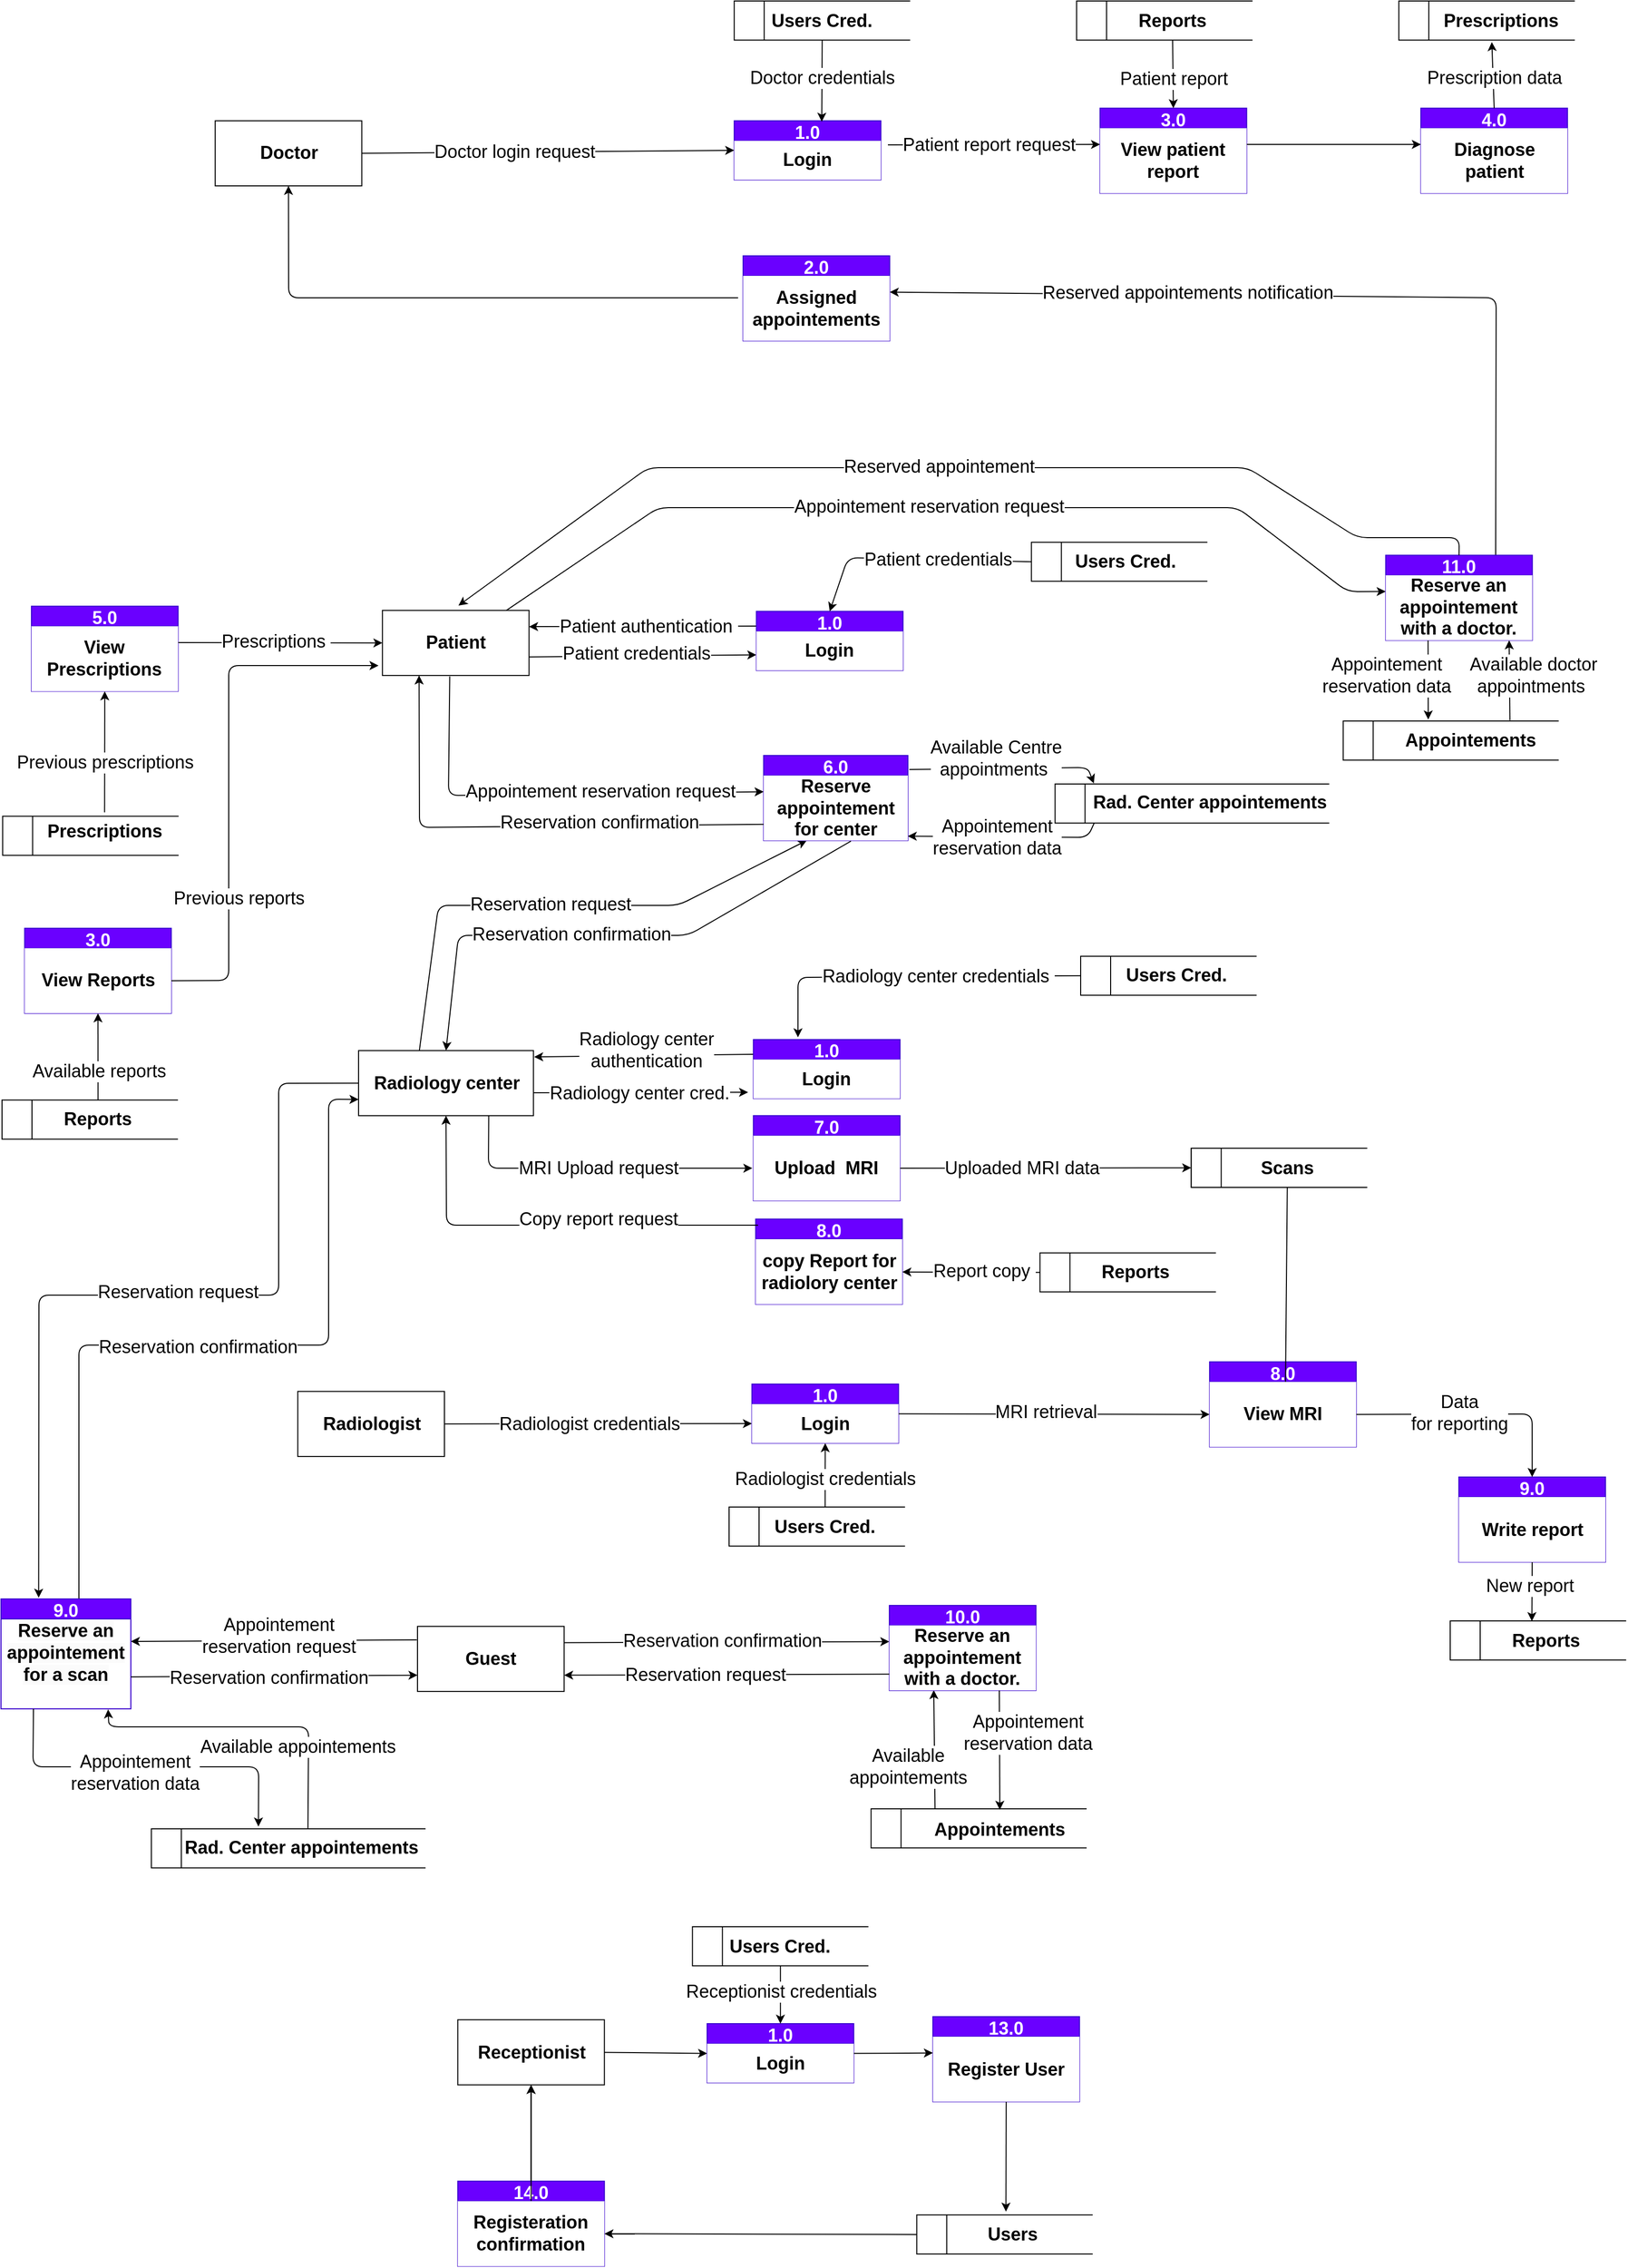 <mxfile>
    <diagram id="TBs4O0myX5VosL0XVAqx" name="Page-1">
        <mxGraphModel dx="3867" dy="1041" grid="1" gridSize="10" guides="1" tooltips="1" connect="1" arrows="1" fold="1" page="1" pageScale="1" pageWidth="827" pageHeight="1169" math="0" shadow="0">
            <root>
                <mxCell id="0"/>
                <mxCell id="1" parent="0"/>
                <mxCell id="202" style="edgeStyle=none;html=1;exitX=0.25;exitY=0;exitDx=0;exitDy=0;entryX=0.303;entryY=0.994;entryDx=0;entryDy=0;entryPerimeter=0;fontSize=18;" edge="1" parent="1" source="98" target="90">
                    <mxGeometry relative="1" as="geometry"/>
                </mxCell>
                <mxCell id="286" value="Available&lt;br&gt;appointements" style="edgeLabel;html=1;align=center;verticalAlign=middle;resizable=0;points=[];fontSize=18;" vertex="1" connectable="0" parent="1">
                    <mxGeometry x="-719.997" y="1790" as="geometry"/>
                </mxCell>
                <mxCell id="172" style="edgeStyle=none;html=1;exitX=1.01;exitY=0.165;exitDx=0;exitDy=0;fontSize=18;entryX=0.029;entryY=0.011;entryDx=0;entryDy=0;entryPerimeter=0;exitPerimeter=0;" edge="1" parent="1" source="43" target="47">
                    <mxGeometry relative="1" as="geometry">
                        <mxPoint x="-640" y="814" as="targetPoint"/>
                        <Array as="points">
                            <mxPoint x="-540" y="790"/>
                        </Array>
                    </mxGeometry>
                </mxCell>
                <mxCell id="173" style="edgeStyle=none;html=1;fontSize=18;exitX=0.031;exitY=1.017;exitDx=0;exitDy=0;exitPerimeter=0;entryX=0.999;entryY=0.932;entryDx=0;entryDy=0;entryPerimeter=0;" edge="1" parent="1" source="47" target="44">
                    <mxGeometry relative="1" as="geometry">
                        <mxPoint x="-720" y="835.429" as="targetPoint"/>
                        <mxPoint x="-592.647" y="836.071" as="sourcePoint"/>
                        <Array as="points">
                            <mxPoint x="-540" y="860"/>
                        </Array>
                    </mxGeometry>
                </mxCell>
                <mxCell id="242" value="Available Centre&lt;br&gt;appointments&amp;nbsp;" style="edgeLabel;html=1;align=center;verticalAlign=middle;resizable=0;points=[];fontSize=18;" vertex="1" connectable="0" parent="1">
                    <mxGeometry x="-650.0" y="763.071" as="geometry">
                        <mxPoint x="18" y="18" as="offset"/>
                    </mxGeometry>
                </mxCell>
                <mxCell id="244" value="Appointement&lt;br&gt;reservation data" style="edgeLabel;html=1;align=center;verticalAlign=middle;resizable=0;points=[];fontSize=18;" vertex="1" connectable="0" parent="1">
                    <mxGeometry x="-440.201" y="763.069" as="geometry">
                        <mxPoint x="-191" y="97" as="offset"/>
                    </mxGeometry>
                </mxCell>
                <mxCell id="5" value="Doctor" style="html=1;dashed=0;whitespace=wrap;container=0;fontSize=18;fontStyle=1" vertex="1" parent="1">
                    <mxGeometry x="-1413.571" y="142.863" width="146.806" height="65.131" as="geometry"/>
                </mxCell>
                <mxCell id="167" style="edgeStyle=none;html=1;exitX=0.459;exitY=1.014;exitDx=0;exitDy=0;entryX=0;entryY=0.25;entryDx=0;entryDy=0;fontSize=18;exitPerimeter=0;" edge="1" parent="1" source="7" target="44">
                    <mxGeometry relative="1" as="geometry">
                        <Array as="points">
                            <mxPoint x="-1180" y="818"/>
                        </Array>
                    </mxGeometry>
                </mxCell>
                <mxCell id="237" value="Appointement reservation request" style="edgeLabel;html=1;align=center;verticalAlign=middle;resizable=0;points=[];fontSize=18;" vertex="1" connectable="0" parent="167">
                    <mxGeometry x="0.057" y="3" relative="1" as="geometry">
                        <mxPoint x="41" as="offset"/>
                    </mxGeometry>
                </mxCell>
                <mxCell id="263" style="edgeStyle=none;html=1;exitX=0.824;exitY=0.033;exitDx=0;exitDy=0;fontSize=18;entryX=0;entryY=0.25;entryDx=0;entryDy=0;exitPerimeter=0;" edge="1" parent="1" source="7" target="101">
                    <mxGeometry relative="1" as="geometry">
                        <mxPoint x="-280" y="620" as="targetPoint"/>
                        <Array as="points">
                            <mxPoint x="-970" y="530"/>
                            <mxPoint x="-390" y="530"/>
                            <mxPoint x="-280" y="614"/>
                        </Array>
                    </mxGeometry>
                </mxCell>
                <mxCell id="264" value="Appointement reservation request" style="edgeLabel;html=1;align=center;verticalAlign=middle;resizable=0;points=[];fontSize=18;" vertex="1" connectable="0" parent="263">
                    <mxGeometry x="-0.029" y="-1" relative="1" as="geometry">
                        <mxPoint y="-2" as="offset"/>
                    </mxGeometry>
                </mxCell>
                <mxCell id="7" value="Patient" style="html=1;dashed=0;whitespace=wrap;container=0;fontSize=18;fontStyle=1" vertex="1" parent="1">
                    <mxGeometry x="-1246.103" y="632.783" width="146.806" height="65.131" as="geometry"/>
                </mxCell>
                <mxCell id="187" style="edgeStyle=none;html=1;entryX=0;entryY=0.5;entryDx=0;entryDy=0;fontSize=18;" edge="1" parent="1" source="10" target="73">
                    <mxGeometry relative="1" as="geometry"/>
                </mxCell>
                <mxCell id="188" value="Radiologist credentials" style="edgeLabel;html=1;align=center;verticalAlign=middle;resizable=0;points=[];fontSize=18;" vertex="1" connectable="0" parent="187">
                    <mxGeometry x="-0.177" y="-1" relative="1" as="geometry">
                        <mxPoint x="18" y="-1" as="offset"/>
                    </mxGeometry>
                </mxCell>
                <mxCell id="10" value="Radiologist" style="html=1;dashed=0;whitespace=wrap;container=0;fontSize=18;fontStyle=1" vertex="1" parent="1">
                    <mxGeometry x="-1330.827" y="1414.313" width="146.806" height="65.131" as="geometry"/>
                </mxCell>
                <mxCell id="170" style="edgeStyle=none;html=1;entryX=0.299;entryY=0.998;entryDx=0;entryDy=0;entryPerimeter=0;fontSize=18;" edge="1" parent="1" target="44">
                    <mxGeometry relative="1" as="geometry">
                        <mxPoint x="-1210" y="1080" as="sourcePoint"/>
                        <Array as="points">
                            <mxPoint x="-1190" y="928"/>
                            <mxPoint x="-950" y="928"/>
                        </Array>
                    </mxGeometry>
                </mxCell>
                <mxCell id="252" value="Reservation request" style="edgeLabel;html=1;align=center;verticalAlign=middle;resizable=0;points=[];fontSize=18;" vertex="1" connectable="0" parent="170">
                    <mxGeometry x="-0.078" y="-2" relative="1" as="geometry">
                        <mxPoint x="17" y="-3" as="offset"/>
                    </mxGeometry>
                </mxCell>
                <mxCell id="184" style="edgeStyle=none;html=1;exitX=0.75;exitY=1;exitDx=0;exitDy=0;entryX=0;entryY=0.5;entryDx=0;entryDy=0;fontSize=18;" edge="1" parent="1">
                    <mxGeometry relative="1" as="geometry">
                        <mxPoint x="-1139.668" y="1138.41" as="sourcePoint"/>
                        <mxPoint x="-875.689" y="1190.98" as="targetPoint"/>
                        <Array as="points">
                            <mxPoint x="-1140" y="1191"/>
                        </Array>
                    </mxGeometry>
                </mxCell>
                <mxCell id="249" value="MRI Upload request" style="edgeLabel;html=1;align=center;verticalAlign=middle;resizable=0;points=[];fontSize=18;" vertex="1" connectable="0" parent="184">
                    <mxGeometry x="-0.148" relative="1" as="geometry">
                        <mxPoint x="27" as="offset"/>
                    </mxGeometry>
                </mxCell>
                <mxCell id="16" value="Radiology center" style="html=1;dashed=0;whitespace=wrap;container=0;fontSize=18;fontStyle=1" vertex="1" parent="1">
                    <mxGeometry x="-1270" y="1073.28" width="175.11" height="65.13" as="geometry"/>
                </mxCell>
                <mxCell id="272" style="edgeStyle=none;html=1;exitX=1;exitY=0.25;exitDx=0;exitDy=0;entryX=0;entryY=0.25;entryDx=0;entryDy=0;fontSize=18;" edge="1" parent="1" source="18" target="90">
                    <mxGeometry relative="1" as="geometry"/>
                </mxCell>
                <mxCell id="277" value="Reservation confirmation" style="edgeLabel;html=1;align=center;verticalAlign=middle;resizable=0;points=[];fontSize=18;" vertex="1" connectable="0" parent="272">
                    <mxGeometry x="-0.247" y="4" relative="1" as="geometry">
                        <mxPoint x="35" y="2" as="offset"/>
                    </mxGeometry>
                </mxCell>
                <mxCell id="274" style="edgeStyle=none;html=1;exitX=-0.005;exitY=0.208;exitDx=0;exitDy=0;entryX=1;entryY=0.25;entryDx=0;entryDy=0;fontSize=18;exitPerimeter=0;" edge="1" parent="1" source="18" target="192">
                    <mxGeometry relative="1" as="geometry"/>
                </mxCell>
                <mxCell id="278" value="Appointement&lt;br&gt;reservation request" style="edgeLabel;html=1;align=center;verticalAlign=middle;resizable=0;points=[];fontSize=18;" vertex="1" connectable="0" parent="274">
                    <mxGeometry x="0.232" y="-3" relative="1" as="geometry">
                        <mxPoint x="38" y="-2" as="offset"/>
                    </mxGeometry>
                </mxCell>
                <mxCell id="18" value="Guest" style="html=1;dashed=0;whitespace=wrap;container=0;fontSize=18;fontStyle=1" vertex="1" parent="1">
                    <mxGeometry x="-1210.997" y="1649.442" width="146.806" height="65.131" as="geometry"/>
                </mxCell>
                <mxCell id="19" value="1.0" style="swimlane;fontStyle=1;childLayout=stackLayout;horizontal=1;startSize=20;fillColor=#6a00ff;horizontalStack=0;resizeParent=1;resizeParentMax=0;resizeLast=0;collapsible=0;marginBottom=0;swimlaneFillColor=#ffffff;fontColor=#ffffff;strokeColor=#3700CC;container=0;fontSize=18;" vertex="1" parent="1">
                    <mxGeometry x="-893.876" y="142.863" width="146.806" height="59.078" as="geometry"/>
                </mxCell>
                <mxCell id="20" value="Login" style="text;html=1;strokeColor=none;fillColor=default;align=center;verticalAlign=middle;whiteSpace=wrap;rounded=0;container=0;fontSize=18;fontStyle=1" vertex="1" parent="19">
                    <mxGeometry y="20" width="146.806" height="39.078" as="geometry"/>
                </mxCell>
                <mxCell id="3" style="edgeStyle=none;html=1;exitX=1;exitY=0.5;exitDx=0;exitDy=0;entryX=0;entryY=0.5;entryDx=0;entryDy=0;fontSize=18;fontStyle=1" edge="1" parent="1" source="5" target="19">
                    <mxGeometry relative="1" as="geometry"/>
                </mxCell>
                <mxCell id="212" value="Doctor login request" style="edgeLabel;html=1;align=center;verticalAlign=middle;resizable=0;points=[];fontSize=18;" vertex="1" connectable="0" parent="3">
                    <mxGeometry x="-0.182" relative="1" as="geometry">
                        <mxPoint as="offset"/>
                    </mxGeometry>
                </mxCell>
                <mxCell id="21" value="2.0" style="swimlane;fontStyle=1;childLayout=stackLayout;horizontal=1;startSize=20;fillColor=#6a00ff;horizontalStack=0;resizeParent=1;resizeParentMax=0;resizeLast=0;collapsible=0;marginBottom=0;swimlaneFillColor=#ffffff;fontColor=#ffffff;strokeColor=#3700CC;container=0;fontSize=18;" vertex="1" parent="1">
                    <mxGeometry x="-885.006" y="277.997" width="146.806" height="85.131" as="geometry"/>
                </mxCell>
                <mxCell id="22" value="Assigned appointements" style="text;html=1;strokeColor=none;fillColor=default;align=center;verticalAlign=middle;whiteSpace=wrap;rounded=0;container=0;fontSize=18;fontStyle=1" vertex="1" parent="21">
                    <mxGeometry y="20" width="146.806" height="65.131" as="geometry"/>
                </mxCell>
                <mxCell id="24" value="3.0" style="swimlane;fontStyle=1;childLayout=stackLayout;horizontal=1;startSize=20;fillColor=#6a00ff;horizontalStack=0;resizeParent=1;resizeParentMax=0;resizeLast=0;collapsible=0;marginBottom=0;swimlaneFillColor=#ffffff;fontColor=#ffffff;strokeColor=#3700CC;container=0;fontSize=18;" vertex="1" parent="1">
                    <mxGeometry x="-527.606" y="130.262" width="146.806" height="85.131" as="geometry"/>
                </mxCell>
                <mxCell id="30" style="edgeStyle=none;html=1;entryX=0;entryY=0.25;entryDx=0;entryDy=0;fontSize=18;fontStyle=1" edge="1" parent="1" target="25">
                    <mxGeometry relative="1" as="geometry">
                        <mxPoint x="-740" y="167" as="sourcePoint"/>
                    </mxGeometry>
                </mxCell>
                <mxCell id="215" value="Patient report request" style="edgeLabel;html=1;align=center;verticalAlign=middle;resizable=0;points=[];fontSize=18;" vertex="1" connectable="0" parent="30">
                    <mxGeometry x="-0.289" y="-1" relative="1" as="geometry">
                        <mxPoint x="25" y="-1" as="offset"/>
                    </mxGeometry>
                </mxCell>
                <mxCell id="31" value="" style="html=1;dashed=0;whitespace=wrap;shape=mxgraph.dfd.dataStoreID;align=left;spacingLeft=3;points=[[0,0],[0.5,0],[1,0],[0,0.5],[1,0.5],[0,1],[0.5,1],[1,1]];container=0;fontSize=18;fontStyle=1" vertex="1" parent="1">
                    <mxGeometry x="-551.095" y="23" width="176.167" height="39.078" as="geometry"/>
                </mxCell>
                <mxCell id="32" style="edgeStyle=none;html=1;exitX=0.5;exitY=1;exitDx=0;exitDy=0;entryX=0.5;entryY=0;entryDx=0;entryDy=0;fontSize=18;fontStyle=1" edge="1" parent="1" source="33" target="24">
                    <mxGeometry relative="1" as="geometry"/>
                </mxCell>
                <mxCell id="222" value="Patient report" style="edgeLabel;html=1;align=center;verticalAlign=middle;resizable=0;points=[];fontSize=18;" vertex="1" connectable="0" parent="32">
                    <mxGeometry x="0.336" y="1" relative="1" as="geometry">
                        <mxPoint x="-1" y="-7" as="offset"/>
                    </mxGeometry>
                </mxCell>
                <mxCell id="33" value="Reports" style="text;html=1;strokeColor=none;fillColor=none;align=center;verticalAlign=middle;whiteSpace=wrap;rounded=0;container=0;fontSize=18;fontStyle=1" vertex="1" parent="1">
                    <mxGeometry x="-534.946" y="23" width="160.018" height="39.078" as="geometry"/>
                </mxCell>
                <mxCell id="35" value="4.0" style="swimlane;fontStyle=1;childLayout=stackLayout;horizontal=1;startSize=20;fillColor=#6a00ff;horizontalStack=0;resizeParent=1;resizeParentMax=0;resizeLast=0;collapsible=0;marginBottom=0;swimlaneFillColor=#ffffff;fontColor=#ffffff;strokeColor=#3700CC;container=0;fontSize=18;" vertex="1" parent="1">
                    <mxGeometry x="-206.397" y="130.262" width="146.806" height="85.131" as="geometry"/>
                </mxCell>
                <mxCell id="36" value="Diagnose patient" style="text;html=1;strokeColor=none;fillColor=default;align=center;verticalAlign=middle;whiteSpace=wrap;rounded=0;container=0;fontSize=18;fontStyle=1" vertex="1" parent="35">
                    <mxGeometry y="20" width="146.806" height="65.131" as="geometry"/>
                </mxCell>
                <mxCell id="37" style="edgeStyle=none;html=1;exitX=1;exitY=0.25;exitDx=0;exitDy=0;entryX=0;entryY=0.25;entryDx=0;entryDy=0;fontSize=18;fontStyle=1" edge="1" parent="1" source="25" target="36">
                    <mxGeometry relative="1" as="geometry"/>
                </mxCell>
                <mxCell id="38" value="" style="html=1;dashed=0;whitespace=wrap;shape=mxgraph.dfd.dataStoreID;align=left;spacingLeft=3;points=[[0,0],[0.5,0],[1,0],[0,0.5],[1,0.5],[0,1],[0.5,1],[1,1]];container=0;fontSize=18;fontStyle=1" vertex="1" parent="1">
                    <mxGeometry x="-228.418" y="23" width="176.167" height="39.078" as="geometry"/>
                </mxCell>
                <mxCell id="39" value="Prescriptions" style="text;html=1;strokeColor=none;fillColor=none;align=center;verticalAlign=middle;whiteSpace=wrap;rounded=0;container=0;fontSize=18;fontStyle=1" vertex="1" parent="1">
                    <mxGeometry x="-206.397" y="23" width="160.018" height="39.078" as="geometry"/>
                </mxCell>
                <mxCell id="34" style="edgeStyle=none;html=1;exitX=0.5;exitY=0;exitDx=0;exitDy=0;entryX=0.444;entryY=1.052;entryDx=0;entryDy=0;entryPerimeter=0;fontSize=18;fontStyle=1" edge="1" parent="1" source="35" target="39">
                    <mxGeometry relative="1" as="geometry"/>
                </mxCell>
                <mxCell id="221" value="Prescription data" style="edgeLabel;html=1;align=center;verticalAlign=middle;resizable=0;points=[];fontSize=18;" vertex="1" connectable="0" parent="34">
                    <mxGeometry x="-0.356" relative="1" as="geometry">
                        <mxPoint x="1" y="-9" as="offset"/>
                    </mxGeometry>
                </mxCell>
                <mxCell id="43" value="6.0" style="swimlane;fontStyle=1;childLayout=stackLayout;horizontal=1;startSize=20;fillColor=#6a00ff;horizontalStack=0;resizeParent=1;resizeParentMax=0;resizeLast=0;collapsible=0;marginBottom=0;swimlaneFillColor=#ffffff;fontColor=#ffffff;strokeColor=#3700CC;container=0;fontSize=18;" vertex="1" parent="1">
                    <mxGeometry x="-864.41" y="778" width="144.41" height="85.131" as="geometry"/>
                </mxCell>
                <mxCell id="44" value="Reserve appointement for center" style="text;html=1;align=center;verticalAlign=middle;whiteSpace=wrap;rounded=0;fillColor=default;container=0;fontSize=18;fontStyle=1" vertex="1" parent="43">
                    <mxGeometry y="20" width="144.41" height="65.131" as="geometry"/>
                </mxCell>
                <mxCell id="45" value="" style="html=1;dashed=0;whitespace=wrap;shape=mxgraph.dfd.dataStoreID;align=left;spacingLeft=3;points=[[0,0],[0.5,0],[1,0],[0,0.5],[1,0.5],[0,1],[0.5,1],[1,1]];container=0;fontSize=18;fontStyle=1" vertex="1" parent="1">
                    <mxGeometry x="-572.647" y="806.531" width="274.527" height="39.078" as="geometry"/>
                </mxCell>
                <mxCell id="47" value="Rad. Center appointements" style="text;html=1;strokeColor=none;fillColor=none;align=center;verticalAlign=middle;whiteSpace=wrap;rounded=0;container=0;fontSize=18;fontStyle=1" vertex="1" parent="1">
                    <mxGeometry x="-541" y="805.53" width="247.28" height="39.08" as="geometry"/>
                </mxCell>
                <mxCell id="48" style="edgeStyle=none;html=1;exitX=1;exitY=0.5;exitDx=0;exitDy=0;entryX=0;entryY=0.5;entryDx=0;entryDy=0;fontSize=18;fontStyle=1" edge="1" parent="1">
                    <mxGeometry relative="1" as="geometry">
                        <mxPoint x="-1099.298" y="679.348" as="sourcePoint"/>
                        <mxPoint x="-871.685" y="677.322" as="targetPoint"/>
                    </mxGeometry>
                </mxCell>
                <mxCell id="49" value="&lt;span style=&quot;font-weight: normal;&quot;&gt;Patient credentials&lt;/span&gt;" style="edgeLabel;html=1;align=center;verticalAlign=middle;resizable=0;points=[];container=0;fontSize=18;fontStyle=1" vertex="1" connectable="0" parent="48">
                    <mxGeometry x="0.085" y="-3" relative="1" as="geometry">
                        <mxPoint x="-16" y="-5" as="offset"/>
                    </mxGeometry>
                </mxCell>
                <mxCell id="50" style="edgeStyle=none;html=1;exitX=0;exitY=0.25;exitDx=0;exitDy=0;entryX=1;entryY=0.25;entryDx=0;entryDy=0;fontSize=18;fontStyle=1" edge="1" parent="1" source="51" target="7">
                    <mxGeometry relative="1" as="geometry"/>
                </mxCell>
                <mxCell id="232" value="Patient authentication&amp;nbsp;" style="edgeLabel;html=1;align=center;verticalAlign=middle;resizable=0;points=[];fontSize=18;" vertex="1" connectable="0" parent="50">
                    <mxGeometry x="0.629" y="1" relative="1" as="geometry">
                        <mxPoint x="77" y="-1" as="offset"/>
                    </mxGeometry>
                </mxCell>
                <mxCell id="51" value="1.0" style="swimlane;fontStyle=1;childLayout=stackLayout;horizontal=1;startSize=20;fillColor=#6a00ff;horizontalStack=0;resizeParent=1;resizeParentMax=0;resizeLast=0;collapsible=0;marginBottom=0;swimlaneFillColor=#ffffff;fontColor=#ffffff;strokeColor=#3700CC;container=0;fontSize=18;" vertex="1" parent="1">
                    <mxGeometry x="-871.685" y="633.783" width="146.806" height="59.078" as="geometry"/>
                </mxCell>
                <mxCell id="53" value="" style="html=1;dashed=0;whitespace=wrap;shape=mxgraph.dfd.dataStoreID;align=left;spacingLeft=3;points=[[0,0],[0.5,0],[1,0],[0,0.5],[1,0.5],[0,1],[0.5,1],[1,1]];container=0;fontSize=18;fontStyle=1" vertex="1" parent="1">
                    <mxGeometry x="-893.877" y="23" width="176.167" height="39.078" as="geometry"/>
                </mxCell>
                <mxCell id="230" style="edgeStyle=none;html=1;exitX=0.5;exitY=1;exitDx=0;exitDy=0;entryX=0.597;entryY=0.016;entryDx=0;entryDy=0;entryPerimeter=0;fontSize=18;" edge="1" parent="1" source="55" target="19">
                    <mxGeometry relative="1" as="geometry"/>
                </mxCell>
                <mxCell id="231" value="Doctor credentials" style="edgeLabel;html=1;align=center;verticalAlign=middle;resizable=0;points=[];fontSize=18;" vertex="1" connectable="0" parent="230">
                    <mxGeometry x="-0.438" y="1" relative="1" as="geometry">
                        <mxPoint x="-1" y="15" as="offset"/>
                    </mxGeometry>
                </mxCell>
                <mxCell id="55" value="Users Cred." style="text;html=1;strokeColor=none;fillColor=none;align=center;verticalAlign=middle;whiteSpace=wrap;rounded=0;container=0;fontSize=18;fontStyle=1" vertex="1" parent="1">
                    <mxGeometry x="-885.798" y="23" width="160.018" height="39.078" as="geometry"/>
                </mxCell>
                <mxCell id="56" value="" style="html=1;dashed=0;whitespace=wrap;shape=mxgraph.dfd.dataStoreID;align=left;spacingLeft=3;points=[[0,0],[0.5,0],[1,0],[0,0.5],[1,0.5],[0,1],[0.5,1],[1,1]];container=0;fontSize=18;fontStyle=1" vertex="1" parent="1">
                    <mxGeometry x="-596.3" y="564.564" width="176.167" height="39.078" as="geometry"/>
                </mxCell>
                <mxCell id="174" style="edgeStyle=none;html=1;exitX=0;exitY=0.5;exitDx=0;exitDy=0;entryX=0.5;entryY=0;entryDx=0;entryDy=0;fontSize=18;" edge="1" parent="1" source="56" target="51">
                    <mxGeometry relative="1" as="geometry">
                        <Array as="points">
                            <mxPoint x="-780" y="580"/>
                        </Array>
                    </mxGeometry>
                </mxCell>
                <mxCell id="228" value="Patient credentials" style="edgeLabel;html=1;align=center;verticalAlign=middle;resizable=0;points=[];fontSize=18;" vertex="1" connectable="0" parent="174">
                    <mxGeometry x="0.192" relative="1" as="geometry">
                        <mxPoint x="50" y="1" as="offset"/>
                    </mxGeometry>
                </mxCell>
                <mxCell id="58" value="Users Cred." style="text;html=1;strokeColor=none;fillColor=none;align=center;verticalAlign=middle;whiteSpace=wrap;rounded=0;container=0;fontSize=18;fontStyle=1" vertex="1" parent="1">
                    <mxGeometry x="-581.621" y="564.564" width="160.018" height="39.078" as="geometry"/>
                </mxCell>
                <mxCell id="60" value="7.0" style="swimlane;fontStyle=1;childLayout=stackLayout;horizontal=1;startSize=20;fillColor=#6a00ff;horizontalStack=0;resizeParent=1;resizeParentMax=0;resizeLast=0;collapsible=0;marginBottom=0;swimlaneFillColor=#ffffff;fontColor=#ffffff;strokeColor=#3700CC;container=0;fontSize=18;" vertex="1" parent="1">
                    <mxGeometry x="-874.689" y="1138.415" width="146.806" height="85.131" as="geometry"/>
                </mxCell>
                <mxCell id="62" style="edgeStyle=none;html=1;exitX=0;exitY=0.25;exitDx=0;exitDy=0;entryX=1.004;entryY=0.097;entryDx=0;entryDy=0;entryPerimeter=0;fontSize=18;fontStyle=1" edge="1" parent="1" source="63" target="16">
                    <mxGeometry relative="1" as="geometry"/>
                </mxCell>
                <mxCell id="250" value="Radiology center&lt;br&gt;authentication" style="edgeLabel;html=1;align=center;verticalAlign=middle;resizable=0;points=[];fontSize=18;" vertex="1" connectable="0" parent="62">
                    <mxGeometry x="0.407" y="2" relative="1" as="geometry">
                        <mxPoint x="47" y="-8" as="offset"/>
                    </mxGeometry>
                </mxCell>
                <mxCell id="63" value="1.0" style="swimlane;fontStyle=1;childLayout=stackLayout;horizontal=1;startSize=20;fillColor=#6a00ff;horizontalStack=0;resizeParent=1;resizeParentMax=0;resizeLast=0;collapsible=0;marginBottom=0;swimlaneFillColor=#ffffff;fontColor=#ffffff;strokeColor=#3700CC;container=0;fontSize=18;" vertex="1" parent="1">
                    <mxGeometry x="-874.685" y="1062.205" width="146.806" height="59.078" as="geometry"/>
                </mxCell>
                <mxCell id="65" value="" style="html=1;dashed=0;whitespace=wrap;shape=mxgraph.dfd.dataStoreID;align=left;spacingLeft=3;points=[[0,0],[0.5,0],[1,0],[0,0.5],[1,0.5],[0,1],[0.5,1],[1,1]];container=0;fontSize=18;fontStyle=1" vertex="1" parent="1">
                    <mxGeometry x="-547.0" y="978.856" width="176.167" height="39.078" as="geometry"/>
                </mxCell>
                <mxCell id="66" style="edgeStyle=none;html=1;entryX=0.304;entryY=-0.037;entryDx=0;entryDy=0;fontSize=18;fontStyle=1;entryPerimeter=0;exitX=0;exitY=0.5;exitDx=0;exitDy=0;" edge="1" parent="1" source="65" target="63">
                    <mxGeometry relative="1" as="geometry">
                        <mxPoint x="-620" y="1000" as="sourcePoint"/>
                        <Array as="points">
                            <mxPoint x="-830" y="1000"/>
                        </Array>
                    </mxGeometry>
                </mxCell>
                <mxCell id="251" value="Radiology center credentials&amp;nbsp;" style="edgeLabel;html=1;align=center;verticalAlign=middle;resizable=0;points=[];fontSize=18;" vertex="1" connectable="0" parent="66">
                    <mxGeometry x="0.324" y="-2" relative="1" as="geometry">
                        <mxPoint x="84" y="1" as="offset"/>
                    </mxGeometry>
                </mxCell>
                <mxCell id="67" value="Users Cred." style="text;html=1;strokeColor=none;fillColor=none;align=center;verticalAlign=middle;whiteSpace=wrap;rounded=0;container=0;fontSize=18;fontStyle=1" vertex="1" parent="1">
                    <mxGeometry x="-530.851" y="978.856" width="160.018" height="39.078" as="geometry"/>
                </mxCell>
                <mxCell id="68" value="" style="html=1;dashed=0;whitespace=wrap;shape=mxgraph.dfd.dataStoreID;align=left;spacingLeft=3;points=[[0,0],[0.5,0],[1,0],[0,0.5],[1,0.5],[0,1],[0.5,1],[1,1]];container=0;fontSize=18;fontStyle=1" vertex="1" parent="1">
                    <mxGeometry x="-436.286" y="1171.05" width="176.167" height="39.078" as="geometry"/>
                </mxCell>
                <mxCell id="70" value="Patients" style="text;html=1;strokeColor=none;fillColor=none;align=center;verticalAlign=middle;whiteSpace=wrap;rounded=0;container=0;fontSize=18;fontStyle=1" vertex="1" parent="1">
                    <mxGeometry x="-420.137" y="1171.05" width="160.018" height="39.078" as="geometry"/>
                </mxCell>
                <mxCell id="72" value="1.0" style="swimlane;fontStyle=1;childLayout=stackLayout;horizontal=1;startSize=20;fillColor=#6a00ff;horizontalStack=0;resizeParent=1;resizeParentMax=0;resizeLast=0;collapsible=0;marginBottom=0;swimlaneFillColor=#ffffff;fontColor=#ffffff;strokeColor=#3700CC;container=0;fontSize=18;" vertex="1" parent="1">
                    <mxGeometry x="-876.153" y="1407.01" width="146.806" height="59.078" as="geometry"/>
                </mxCell>
                <mxCell id="74" value="" style="html=1;dashed=0;whitespace=wrap;shape=mxgraph.dfd.dataStoreID;align=left;spacingLeft=3;points=[[0,0],[0.5,0],[1,0],[0,0.5],[1,0.5],[0,1],[0.5,1],[1,1]];container=0;fontSize=18;fontStyle=1" vertex="1" parent="1">
                    <mxGeometry x="-899.008" y="1530.001" width="176.167" height="39.078" as="geometry"/>
                </mxCell>
                <mxCell id="186" style="edgeStyle=none;html=1;exitX=0.5;exitY=0;exitDx=0;exitDy=0;fontSize=18;" edge="1" parent="1" source="76" target="73">
                    <mxGeometry relative="1" as="geometry"/>
                </mxCell>
                <mxCell id="260" value="Radiologist credentials" style="edgeLabel;html=1;align=center;verticalAlign=middle;resizable=0;points=[];fontSize=18;" vertex="1" connectable="0" parent="186">
                    <mxGeometry x="-0.301" y="1" relative="1" as="geometry">
                        <mxPoint x="1" y="-6" as="offset"/>
                    </mxGeometry>
                </mxCell>
                <mxCell id="76" value="Users Cred." style="text;html=1;strokeColor=none;fillColor=none;align=center;verticalAlign=middle;whiteSpace=wrap;rounded=0;container=0;fontSize=18;fontStyle=1" vertex="1" parent="1">
                    <mxGeometry x="-882.859" y="1530.001" width="160.018" height="39.078" as="geometry"/>
                </mxCell>
                <mxCell id="77" value="8.0" style="swimlane;fontStyle=1;childLayout=stackLayout;horizontal=1;startSize=20;fillColor=#6a00ff;horizontalStack=0;resizeParent=1;resizeParentMax=0;resizeLast=0;collapsible=0;marginBottom=0;swimlaneFillColor=#ffffff;fontColor=#ffffff;strokeColor=#3700CC;container=0;fontSize=18;" vertex="1" parent="1">
                    <mxGeometry x="-417.915" y="1384.774" width="146.806" height="85.131" as="geometry"/>
                </mxCell>
                <mxCell id="81" value="9.0" style="swimlane;fontStyle=1;childLayout=stackLayout;horizontal=1;startSize=20;fillColor=#6a00ff;horizontalStack=0;resizeParent=1;resizeParentMax=0;resizeLast=0;collapsible=0;marginBottom=0;swimlaneFillColor=#ffffff;fontColor=#ffffff;strokeColor=#3700CC;container=0;fontSize=18;" vertex="1" parent="1">
                    <mxGeometry x="-168.35" y="1500.004" width="146.806" height="85.131" as="geometry"/>
                </mxCell>
                <mxCell id="83" style="edgeStyle=none;html=1;exitX=1;exitY=0.5;exitDx=0;exitDy=0;entryX=0.5;entryY=0;entryDx=0;entryDy=0;fontSize=18;fontStyle=1" edge="1" parent="1" source="78" target="81">
                    <mxGeometry relative="1" as="geometry">
                        <mxPoint x="-271.109" y="1452.056" as="sourcePoint"/>
                        <mxPoint x="-176.42" y="1452.056" as="targetPoint"/>
                        <Array as="points">
                            <mxPoint x="-95" y="1437"/>
                        </Array>
                    </mxGeometry>
                </mxCell>
                <mxCell id="257" value="Data&lt;br style=&quot;border-color: var(--border-color);&quot;&gt;for reporting" style="edgeLabel;html=1;align=center;verticalAlign=middle;resizable=0;points=[];fontSize=18;" vertex="1" connectable="0" parent="83">
                    <mxGeometry x="-0.099" y="5" relative="1" as="geometry">
                        <mxPoint x="-5" y="4" as="offset"/>
                    </mxGeometry>
                </mxCell>
                <mxCell id="84" value="" style="html=1;dashed=0;whitespace=wrap;shape=mxgraph.dfd.dataStoreID;align=left;spacingLeft=3;points=[[0,0],[0.5,0],[1,0],[0,0.5],[1,0.5],[0,1],[0.5,1],[1,1]];container=0;fontSize=18;fontStyle=1" vertex="1" parent="1">
                    <mxGeometry x="-177.003" y="1644.0" width="176.167" height="39.078" as="geometry"/>
                </mxCell>
                <mxCell id="85" value="Reports" style="text;html=1;strokeColor=none;fillColor=none;align=center;verticalAlign=middle;whiteSpace=wrap;rounded=0;container=0;fontSize=18;fontStyle=1" vertex="1" parent="1">
                    <mxGeometry x="-160.854" y="1644.0" width="160.018" height="39.078" as="geometry"/>
                </mxCell>
                <mxCell id="86" style="edgeStyle=none;html=1;fontSize=18;fontStyle=1;entryX=0;entryY=0.75;entryDx=0;entryDy=0;exitX=0.612;exitY=-0.002;exitDx=0;exitDy=0;exitPerimeter=0;" edge="1" parent="1" source="87" target="16">
                    <mxGeometry relative="1" as="geometry">
                        <Array as="points">
                            <mxPoint x="-1550" y="1628"/>
                            <mxPoint x="-1550" y="1368"/>
                            <mxPoint x="-1300" y="1368"/>
                            <mxPoint x="-1300" y="1168"/>
                            <mxPoint x="-1300" y="1122"/>
                        </Array>
                        <mxPoint x="-1550" y="1718" as="sourcePoint"/>
                        <mxPoint x="-1240" y="1138" as="targetPoint"/>
                    </mxGeometry>
                </mxCell>
                <mxCell id="281" value="Reservation confirmation" style="edgeLabel;html=1;align=center;verticalAlign=middle;resizable=0;points=[];fontSize=18;" vertex="1" connectable="0" parent="86">
                    <mxGeometry x="-0.103" y="-2" relative="1" as="geometry">
                        <mxPoint x="30" as="offset"/>
                    </mxGeometry>
                </mxCell>
                <mxCell id="87" value="9.0" style="swimlane;fontStyle=1;childLayout=stackLayout;horizontal=1;startSize=20;fillColor=#6a00ff;horizontalStack=0;resizeParent=1;resizeParentMax=0;resizeLast=0;collapsible=0;marginBottom=0;swimlaneFillColor=#ffffff;fontColor=#ffffff;strokeColor=#3700CC;container=0;fontSize=18;" vertex="1" parent="1">
                    <mxGeometry x="-1628.003" y="1622.004" width="130" height="110" as="geometry"/>
                </mxCell>
                <mxCell id="192" value="&#10;&lt;span style=&quot;color: rgb(0, 0, 0); font-family: Helvetica; font-size: 18px; font-style: normal; font-variant-ligatures: normal; font-variant-caps: normal; font-weight: 700; letter-spacing: normal; orphans: 2; text-align: center; text-indent: 0px; text-transform: none; widows: 2; word-spacing: 0px; -webkit-text-stroke-width: 0px; background-color: rgb(251, 251, 251); text-decoration-thickness: initial; text-decoration-style: initial; text-decoration-color: initial; float: none; display: inline !important;&quot;&gt;Reserve an appointement for a scan&lt;/span&gt;&#10;&#10;" style="text;html=1;strokeColor=none;fillColor=none;align=center;verticalAlign=middle;whiteSpace=wrap;rounded=0;fontSize=18;" vertex="1" parent="87">
                    <mxGeometry y="20" width="130" height="90" as="geometry"/>
                </mxCell>
                <mxCell id="89" value="10.0" style="swimlane;fontStyle=1;childLayout=stackLayout;horizontal=1;startSize=20;fillColor=#6a00ff;horizontalStack=0;resizeParent=1;resizeParentMax=0;resizeLast=0;collapsible=0;marginBottom=0;swimlaneFillColor=#ffffff;fontColor=#ffffff;strokeColor=#3700CC;container=0;fontSize=18;" vertex="1" parent="1">
                    <mxGeometry x="-738.555" y="1628.439" width="146.806" height="85.131" as="geometry"/>
                </mxCell>
                <mxCell id="90" value="Reserve an appointement with a doctor." style="text;html=1;strokeColor=none;fillColor=default;align=center;verticalAlign=middle;whiteSpace=wrap;rounded=0;container=0;fontSize=18;fontStyle=1" vertex="1" parent="89">
                    <mxGeometry y="20" width="146.806" height="65.131" as="geometry"/>
                </mxCell>
                <mxCell id="92" value="" style="html=1;dashed=0;whitespace=wrap;shape=mxgraph.dfd.dataStoreID;align=left;spacingLeft=3;points=[[0,0],[0.5,0],[1,0],[0,0.5],[1,0.5],[0,1],[0.5,1],[1,1]];container=0;fontSize=18;fontStyle=1" vertex="1" parent="1">
                    <mxGeometry x="-1477.431" y="1852.003" width="274.527" height="39.078" as="geometry"/>
                </mxCell>
                <mxCell id="205" style="edgeStyle=none;html=1;fontSize=18;entryX=0.825;entryY=1.005;entryDx=0;entryDy=0;entryPerimeter=0;exitX=0.525;exitY=0.042;exitDx=0;exitDy=0;exitPerimeter=0;" edge="1" parent="1" source="94" target="192">
                    <mxGeometry relative="1" as="geometry">
                        <mxPoint x="-1420.095" y="1762" as="targetPoint"/>
                        <mxPoint x="-1429" y="1852" as="sourcePoint"/>
                        <Array as="points">
                            <mxPoint x="-1320" y="1750"/>
                            <mxPoint x="-1520" y="1750"/>
                        </Array>
                    </mxGeometry>
                </mxCell>
                <mxCell id="283" value="Available appointements" style="edgeLabel;html=1;align=center;verticalAlign=middle;resizable=0;points=[];fontSize=18;" vertex="1" connectable="0" parent="205">
                    <mxGeometry x="0.474" y="2" relative="1" as="geometry">
                        <mxPoint x="123" y="18" as="offset"/>
                    </mxGeometry>
                </mxCell>
                <mxCell id="94" value="Rad. Center appointements" style="text;html=1;strokeColor=none;fillColor=none;align=center;verticalAlign=middle;whiteSpace=wrap;rounded=0;container=0;fontSize=18;fontStyle=1" vertex="1" parent="1">
                    <mxGeometry x="-1450.83" y="1850" width="247.9" height="41.08" as="geometry"/>
                </mxCell>
                <mxCell id="96" value="" style="html=1;dashed=0;whitespace=wrap;shape=mxgraph.dfd.dataStoreID;align=left;spacingLeft=3;points=[[0,0],[0.5,0],[1,0],[0,0.5],[1,0.5],[0,1],[0.5,1],[1,1]];container=0;fontSize=18;fontStyle=1" vertex="1" parent="1">
                    <mxGeometry x="-756.838" y="1831.996" width="215.804" height="39.078" as="geometry"/>
                </mxCell>
                <mxCell id="98" value="Appointements" style="text;html=1;strokeColor=none;fillColor=none;align=center;verticalAlign=middle;whiteSpace=wrap;rounded=0;container=0;fontSize=18;fontStyle=1" vertex="1" parent="1">
                    <mxGeometry x="-757.774" y="1832.996" width="259.846" height="39.078" as="geometry"/>
                </mxCell>
                <mxCell id="265" style="edgeStyle=none;html=1;exitX=0.75;exitY=0;exitDx=0;exitDy=0;entryX=1;entryY=0.25;entryDx=0;entryDy=0;fontSize=18;" edge="1" parent="1" source="100" target="22">
                    <mxGeometry relative="1" as="geometry">
                        <Array as="points">
                            <mxPoint x="-131" y="320"/>
                        </Array>
                    </mxGeometry>
                </mxCell>
                <mxCell id="266" value="Reserved appointements notification" style="edgeLabel;html=1;align=center;verticalAlign=middle;resizable=0;points=[];fontSize=18;" vertex="1" connectable="0" parent="265">
                    <mxGeometry x="0.371" y="-2" relative="1" as="geometry">
                        <mxPoint x="26" as="offset"/>
                    </mxGeometry>
                </mxCell>
                <mxCell id="100" value="11.0" style="swimlane;fontStyle=1;childLayout=stackLayout;horizontal=1;startSize=20;fillColor=#6a00ff;horizontalStack=0;resizeParent=1;resizeParentMax=0;resizeLast=0;collapsible=0;marginBottom=0;swimlaneFillColor=#ffffff;fontColor=#ffffff;strokeColor=#3700CC;container=0;fontSize=18;" vertex="1" parent="1">
                    <mxGeometry x="-241.592" y="577.638" width="146.806" height="85.131" as="geometry"/>
                </mxCell>
                <mxCell id="106" value="" style="html=1;dashed=0;whitespace=wrap;shape=mxgraph.dfd.dataStoreID;align=left;spacingLeft=3;points=[[0,0],[0.5,0],[1,0],[0,0.5],[1,0.5],[0,1],[0.5,1],[1,1]];container=0;fontSize=18;fontStyle=1" vertex="1" parent="1">
                    <mxGeometry x="-284.165" y="743.531" width="215.804" height="39.078" as="geometry"/>
                </mxCell>
                <mxCell id="107" style="edgeStyle=none;html=1;exitX=0.667;exitY=-0.02;exitDx=0;exitDy=0;exitPerimeter=0;fontSize=18;fontStyle=1" edge="1" parent="1" source="108">
                    <mxGeometry relative="1" as="geometry">
                        <mxPoint x="-119.002" y="746.028" as="sourcePoint"/>
                        <mxPoint x="-118" y="662.77" as="targetPoint"/>
                    </mxGeometry>
                </mxCell>
                <mxCell id="238" value="Available doctor &lt;br&gt;appointments&amp;nbsp;" style="edgeLabel;html=1;align=center;verticalAlign=middle;resizable=0;points=[];fontSize=18;" vertex="1" connectable="0" parent="107">
                    <mxGeometry x="-0.287" y="-1" relative="1" as="geometry">
                        <mxPoint x="22" y="-16" as="offset"/>
                    </mxGeometry>
                </mxCell>
                <mxCell id="108" value="Appointements" style="text;html=1;strokeColor=none;fillColor=none;align=center;verticalAlign=middle;whiteSpace=wrap;rounded=0;container=0;fontSize=18;fontStyle=1" vertex="1" parent="1">
                    <mxGeometry x="-273.889" y="743.531" width="234.889" height="39.078" as="geometry"/>
                </mxCell>
                <mxCell id="109" style="edgeStyle=none;html=1;exitX=0.5;exitY=1;exitDx=0;exitDy=0;fontSize=18;fontStyle=1;" edge="1" parent="1">
                    <mxGeometry relative="1" as="geometry">
                        <mxPoint x="-199.189" y="662.769" as="sourcePoint"/>
                        <mxPoint x="-199" y="742" as="targetPoint"/>
                    </mxGeometry>
                </mxCell>
                <mxCell id="241" value="Appointement&lt;br&gt;reservation data" style="edgeLabel;html=1;align=center;verticalAlign=middle;resizable=0;points=[];fontSize=18;" vertex="1" connectable="0" parent="109">
                    <mxGeometry x="-0.495" relative="1" as="geometry">
                        <mxPoint x="-42" y="15" as="offset"/>
                    </mxGeometry>
                </mxCell>
                <mxCell id="111" value="" style="html=1;dashed=0;whitespace=wrap;shape=mxgraph.dfd.dataStoreID;align=left;spacingLeft=3;points=[[0,0],[0.5,0],[1,0],[0,0.5],[1,0.5],[0,1],[0.5,1],[1,1]];container=0;fontSize=18;fontStyle=1" vertex="1" parent="1">
                    <mxGeometry x="-587.752" y="1275.71" width="176.167" height="39.078" as="geometry"/>
                </mxCell>
                <mxCell id="11" style="edgeStyle=none;html=1;fontSize=18;fontStyle=1;exitX=1.002;exitY=0.648;exitDx=0;exitDy=0;exitPerimeter=0;" edge="1" parent="1" source="16">
                    <mxGeometry relative="1" as="geometry">
                        <mxPoint x="-1095" y="1106" as="sourcePoint"/>
                        <mxPoint x="-880" y="1115" as="targetPoint"/>
                    </mxGeometry>
                </mxCell>
                <mxCell id="12" value="&lt;span style=&quot;font-weight: normal;&quot;&gt;Radiology center cred.&lt;/span&gt;" style="edgeLabel;html=1;align=center;verticalAlign=middle;resizable=0;points=[];container=0;fontSize=18;fontStyle=1" vertex="1" connectable="0" parent="11">
                    <mxGeometry x="-0.172" y="-1" relative="1" as="geometry">
                        <mxPoint x="16" y="-1" as="offset"/>
                    </mxGeometry>
                </mxCell>
                <mxCell id="112" value="Reports" style="text;html=1;strokeColor=none;fillColor=none;align=center;verticalAlign=middle;whiteSpace=wrap;rounded=0;container=0;fontSize=18;fontStyle=1" vertex="1" parent="1">
                    <mxGeometry x="-571.603" y="1275.71" width="160.018" height="39.078" as="geometry"/>
                </mxCell>
                <mxCell id="113" value="8.0" style="swimlane;fontStyle=1;childLayout=stackLayout;horizontal=1;startSize=20;fillColor=#6a00ff;horizontalStack=0;resizeParent=1;resizeParentMax=0;resizeLast=0;collapsible=0;marginBottom=0;swimlaneFillColor=#ffffff;fontColor=#ffffff;strokeColor=#3700CC;container=0;fontSize=18;" vertex="1" parent="1">
                    <mxGeometry x="-872.385" y="1241.934" width="146.806" height="85.131" as="geometry"/>
                </mxCell>
                <mxCell id="115" style="edgeStyle=none;html=1;entryX=0.5;entryY=1;entryDx=0;entryDy=0;fontSize=18;fontStyle=1" edge="1" parent="1" target="16">
                    <mxGeometry relative="1" as="geometry">
                        <Array as="points">
                            <mxPoint x="-1182" y="1248"/>
                        </Array>
                        <mxPoint x="-870" y="1248" as="sourcePoint"/>
                    </mxGeometry>
                </mxCell>
                <mxCell id="248" value="Copy report request" style="edgeLabel;html=1;align=center;verticalAlign=middle;resizable=0;points=[];fontSize=18;" vertex="1" connectable="0" parent="115">
                    <mxGeometry x="0.023" y="3" relative="1" as="geometry">
                        <mxPoint x="55" y="-9" as="offset"/>
                    </mxGeometry>
                </mxCell>
                <mxCell id="116" value="" style="html=1;dashed=0;whitespace=wrap;shape=mxgraph.dfd.dataStoreID;align=left;spacingLeft=3;points=[[0,0],[0.5,0],[1,0],[0,0.5],[1,0.5],[0,1],[0.5,1],[1,1]];container=0;fontSize=18;fontStyle=1" vertex="1" parent="1">
                    <mxGeometry x="-1626.33" y="838.807" width="176.167" height="39.078" as="geometry"/>
                </mxCell>
                <mxCell id="118" value="Prescriptions" style="text;html=1;strokeColor=none;fillColor=none;align=center;verticalAlign=middle;whiteSpace=wrap;rounded=0;container=0;fontSize=18;fontStyle=1" vertex="1" parent="1">
                    <mxGeometry x="-1604.309" y="834.899" width="160.018" height="39.078" as="geometry"/>
                </mxCell>
                <mxCell id="119" value="5.0" style="swimlane;fontStyle=1;childLayout=stackLayout;horizontal=1;startSize=20;fillColor=#6a00ff;horizontalStack=0;resizeParent=1;resizeParentMax=0;resizeLast=0;collapsible=0;marginBottom=0;swimlaneFillColor=#ffffff;fontColor=#ffffff;strokeColor=#3700CC;container=0;fontSize=18;" vertex="1" parent="1">
                    <mxGeometry x="-1597.501" y="628.664" width="146.806" height="85.131" as="geometry"/>
                </mxCell>
                <mxCell id="121" style="edgeStyle=none;html=1;exitX=1;exitY=0.25;exitDx=0;exitDy=0;entryX=0;entryY=0.5;entryDx=0;entryDy=0;fontSize=18;fontStyle=1" edge="1" parent="1" source="120" target="7">
                    <mxGeometry relative="1" as="geometry"/>
                </mxCell>
                <mxCell id="235" value="Prescriptions&amp;nbsp;" style="edgeLabel;html=1;align=center;verticalAlign=middle;resizable=0;points=[];fontSize=18;" vertex="1" connectable="0" parent="121">
                    <mxGeometry x="-0.158" y="1" relative="1" as="geometry">
                        <mxPoint x="11" as="offset"/>
                    </mxGeometry>
                </mxCell>
                <mxCell id="122" value="" style="html=1;dashed=0;whitespace=wrap;shape=mxgraph.dfd.dataStoreID;align=left;spacingLeft=3;points=[[0,0],[0.5,0],[1,0],[0,0.5],[1,0.5],[0,1],[0.5,1],[1,1]];container=0;fontSize=18;fontStyle=1" vertex="1" parent="1">
                    <mxGeometry x="-1627" y="1122.777" width="176.167" height="39.078" as="geometry"/>
                </mxCell>
                <mxCell id="246" style="edgeStyle=none;html=1;exitX=0.5;exitY=0;exitDx=0;exitDy=0;entryX=0.5;entryY=1;entryDx=0;entryDy=0;fontSize=18;" edge="1" parent="1" source="124" target="126">
                    <mxGeometry relative="1" as="geometry"/>
                </mxCell>
                <mxCell id="247" value="Available reports" style="edgeLabel;html=1;align=center;verticalAlign=middle;resizable=0;points=[];fontSize=18;" vertex="1" connectable="0" parent="246">
                    <mxGeometry x="-0.308" y="-1" relative="1" as="geometry">
                        <mxPoint y="1" as="offset"/>
                    </mxGeometry>
                </mxCell>
                <mxCell id="124" value="Reports" style="text;html=1;strokeColor=none;fillColor=none;align=center;verticalAlign=middle;whiteSpace=wrap;rounded=0;container=0;fontSize=18;fontStyle=1" vertex="1" parent="1">
                    <mxGeometry x="-1610.851" y="1122.777" width="160.018" height="39.078" as="geometry"/>
                </mxCell>
                <mxCell id="125" value="3.0" style="swimlane;fontStyle=1;childLayout=stackLayout;horizontal=1;startSize=20;fillColor=#6a00ff;horizontalStack=0;resizeParent=1;resizeParentMax=0;resizeLast=0;collapsible=0;marginBottom=0;swimlaneFillColor=#ffffff;fontColor=#ffffff;strokeColor=#3700CC;container=0;fontSize=18;" vertex="1" parent="1">
                    <mxGeometry x="-1604.309" y="950.832" width="146.806" height="85.131" as="geometry"/>
                </mxCell>
                <mxCell id="127" style="edgeStyle=none;html=1;exitX=1;exitY=0.5;exitDx=0;exitDy=0;fontSize=18;fontStyle=1" edge="1" parent="1" source="126">
                    <mxGeometry relative="1" as="geometry">
                        <Array as="points">
                            <mxPoint x="-1400" y="1003"/>
                            <mxPoint x="-1400" y="808"/>
                            <mxPoint x="-1400" y="688"/>
                        </Array>
                        <mxPoint x="-1250" y="688" as="targetPoint"/>
                    </mxGeometry>
                </mxCell>
                <mxCell id="245" value="Previous reports" style="edgeLabel;html=1;align=center;verticalAlign=middle;resizable=0;points=[];fontSize=18;" vertex="1" connectable="0" parent="127">
                    <mxGeometry x="-0.128" y="2" relative="1" as="geometry">
                        <mxPoint x="12" y="88" as="offset"/>
                    </mxGeometry>
                </mxCell>
                <mxCell id="129" value="Receptionist" style="html=1;dashed=0;whitespace=wrap;container=0;fontSize=18;fontStyle=1" vertex="1" parent="1">
                    <mxGeometry x="-1170.662" y="2043.122" width="146.806" height="65.131" as="geometry"/>
                </mxCell>
                <mxCell id="69" style="edgeStyle=none;html=1;exitX=0.5;exitY=1;exitDx=0;exitDy=0;fontSize=18;fontStyle=1" edge="1" parent="1" source="70">
                    <mxGeometry relative="1" as="geometry">
                        <mxPoint x="-342.017" y="1415.774" as="targetPoint"/>
                    </mxGeometry>
                </mxCell>
                <mxCell id="130" value="13.0" style="swimlane;fontStyle=1;childLayout=stackLayout;horizontal=1;startSize=20;fillColor=#6a00ff;horizontalStack=0;resizeParent=1;resizeParentMax=0;resizeLast=0;collapsible=0;marginBottom=0;swimlaneFillColor=#ffffff;fontColor=#ffffff;strokeColor=#3700CC;container=0;fontSize=18;" vertex="1" parent="1">
                    <mxGeometry x="-694.966" y="2040.004" width="146.806" height="85.131" as="geometry"/>
                </mxCell>
                <mxCell id="133" value="" style="html=1;dashed=0;whitespace=wrap;shape=mxgraph.dfd.dataStoreID;align=left;spacingLeft=3;points=[[0,0],[0.5,0],[1,0],[0,0.5],[1,0.5],[0,1],[0.5,1],[1,1]];container=0;fontSize=18;fontStyle=1" vertex="1" parent="1">
                    <mxGeometry x="-711.115" y="2238.423" width="176.167" height="39.078" as="geometry"/>
                </mxCell>
                <mxCell id="134" value="Users" style="text;html=1;strokeColor=none;fillColor=none;align=center;verticalAlign=middle;whiteSpace=wrap;rounded=0;container=0;fontSize=18;fontStyle=1" vertex="1" parent="1">
                    <mxGeometry x="-694.966" y="2238.423" width="160.018" height="39.078" as="geometry"/>
                </mxCell>
                <mxCell id="135" style="edgeStyle=none;html=1;exitX=0.5;exitY=1;exitDx=0;exitDy=0;entryX=0.457;entryY=-0.086;entryDx=0;entryDy=0;entryPerimeter=0;fontSize=18;fontStyle=1" edge="1" parent="1" source="131" target="134">
                    <mxGeometry relative="1" as="geometry"/>
                </mxCell>
                <mxCell id="140" style="edgeStyle=none;html=1;exitX=0.5;exitY=0;exitDx=0;exitDy=0;entryX=0.5;entryY=1;entryDx=0;entryDy=0;fontSize=18;fontStyle=1" edge="1" parent="1" source="141" target="129">
                    <mxGeometry relative="1" as="geometry"/>
                </mxCell>
                <mxCell id="141" value="14.0" style="swimlane;fontStyle=1;childLayout=stackLayout;horizontal=1;startSize=20;fillColor=#6a00ff;horizontalStack=0;resizeParent=1;resizeParentMax=0;resizeLast=0;collapsible=0;marginBottom=0;swimlaneFillColor=#ffffff;fontColor=#ffffff;strokeColor=#3700CC;container=0;fontSize=18;" vertex="1" parent="1">
                    <mxGeometry x="-1170.662" y="2204.647" width="146.806" height="85.131" as="geometry"/>
                </mxCell>
                <mxCell id="143" value="" style="html=1;dashed=0;whitespace=wrap;shape=mxgraph.dfd.dataStoreID;align=left;spacingLeft=3;points=[[0,0],[0.5,0],[1,0],[0,0.5],[1,0.5],[0,1],[0.5,1],[1,1]];fontStyle=1;container=0;fontSize=18;" vertex="1" parent="1">
                    <mxGeometry x="-436.286" y="1171.05" width="176.167" height="39.078" as="geometry"/>
                </mxCell>
                <mxCell id="144" value="Scans" style="text;html=1;strokeColor=none;fillColor=none;align=center;verticalAlign=middle;whiteSpace=wrap;rounded=0;fontStyle=1;container=0;fontSize=18;" vertex="1" parent="1">
                    <mxGeometry x="-420.137" y="1171.05" width="160.018" height="39.078" as="geometry"/>
                </mxCell>
                <mxCell id="14" style="edgeStyle=none;html=1;exitX=0;exitY=0.5;exitDx=0;exitDy=0;fontSize=18;fontStyle=1;entryX=0.29;entryY=-0.011;entryDx=0;entryDy=0;entryPerimeter=0;" edge="1" parent="1" source="16" target="87">
                    <mxGeometry relative="1" as="geometry">
                        <Array as="points">
                            <mxPoint x="-1350" y="1106"/>
                            <mxPoint x="-1350" y="1318"/>
                            <mxPoint x="-1590" y="1318"/>
                        </Array>
                        <mxPoint x="-1590" y="1570" as="targetPoint"/>
                    </mxGeometry>
                </mxCell>
                <mxCell id="280" value="Reservation request" style="edgeLabel;html=1;align=center;verticalAlign=middle;resizable=0;points=[];fontSize=18;" vertex="1" connectable="0" parent="14">
                    <mxGeometry x="0.042" y="-2" relative="1" as="geometry">
                        <mxPoint x="42" y="-1" as="offset"/>
                    </mxGeometry>
                </mxCell>
                <mxCell id="110" style="edgeStyle=none;html=1;exitX=0;exitY=0.5;exitDx=0;exitDy=0;fontSize=18;fontStyle=1" edge="1" parent="1" source="111" target="114">
                    <mxGeometry relative="1" as="geometry"/>
                </mxCell>
                <mxCell id="254" value="Report copy&amp;nbsp;" style="edgeLabel;html=1;align=center;verticalAlign=middle;resizable=0;points=[];fontSize=18;" vertex="1" connectable="0" parent="110">
                    <mxGeometry x="-0.174" y="-1" relative="1" as="geometry">
                        <mxPoint as="offset"/>
                    </mxGeometry>
                </mxCell>
                <mxCell id="150" style="edgeStyle=none;html=1;fontSize=18;fontStyle=1;exitX=0.5;exitY=0;exitDx=0;exitDy=0;" edge="1" parent="1" source="100">
                    <mxGeometry relative="1" as="geometry">
                        <Array as="points">
                            <mxPoint x="-168" y="560"/>
                            <mxPoint x="-270" y="560"/>
                            <mxPoint x="-380" y="490"/>
                            <mxPoint x="-980" y="490"/>
                        </Array>
                        <mxPoint x="-150" y="608" as="sourcePoint"/>
                        <mxPoint x="-1170" y="628" as="targetPoint"/>
                    </mxGeometry>
                </mxCell>
                <mxCell id="227" value="Reserved appointement" style="edgeLabel;html=1;align=center;verticalAlign=middle;resizable=0;points=[];fontSize=18;" vertex="1" connectable="0" parent="150">
                    <mxGeometry x="-0.26" y="-1" relative="1" as="geometry">
                        <mxPoint x="-158" as="offset"/>
                    </mxGeometry>
                </mxCell>
                <mxCell id="117" style="edgeStyle=none;html=1;entryX=0.5;entryY=1;entryDx=0;entryDy=0;fontSize=18;fontStyle=1" edge="1" parent="1" source="118" target="120">
                    <mxGeometry relative="1" as="geometry"/>
                </mxCell>
                <mxCell id="233" value="Previous prescriptions" style="edgeLabel;html=1;align=center;verticalAlign=middle;resizable=0;points=[];fontSize=18;" vertex="1" connectable="0" parent="117">
                    <mxGeometry x="-0.177" relative="1" as="geometry">
                        <mxPoint as="offset"/>
                    </mxGeometry>
                </mxCell>
                <mxCell id="128" style="edgeStyle=none;html=1;exitX=1;exitY=0.5;exitDx=0;exitDy=0;entryX=0;entryY=0.25;entryDx=0;entryDy=0;fontSize=18;fontStyle=1" edge="1" parent="1" source="129" target="288">
                    <mxGeometry relative="1" as="geometry"/>
                </mxCell>
                <mxCell id="132" style="edgeStyle=none;html=1;exitX=0;exitY=0.5;exitDx=0;exitDy=0;entryX=1;entryY=0.5;entryDx=0;entryDy=0;fontSize=18;fontStyle=1" edge="1" parent="1" source="133" target="142">
                    <mxGeometry relative="1" as="geometry"/>
                </mxCell>
                <mxCell id="25" value="View patient report" style="text;html=1;strokeColor=none;fillColor=default;align=center;verticalAlign=middle;whiteSpace=wrap;rounded=0;container=0;fontSize=18;fontStyle=1" vertex="1" parent="1">
                    <mxGeometry x="-527.606" y="150.262" width="146.806" height="65.131" as="geometry"/>
                </mxCell>
                <mxCell id="168" style="edgeStyle=none;html=1;fontSize=18;exitX=0;exitY=0.75;exitDx=0;exitDy=0;entryX=0.25;entryY=1;entryDx=0;entryDy=0;" edge="1" parent="1" source="44" target="7">
                    <mxGeometry relative="1" as="geometry">
                        <mxPoint x="-1170" y="698" as="targetPoint"/>
                        <Array as="points">
                            <mxPoint x="-1209" y="850"/>
                        </Array>
                    </mxGeometry>
                </mxCell>
                <mxCell id="236" value="Reservation confirmation" style="edgeLabel;html=1;align=center;verticalAlign=middle;resizable=0;points=[];fontSize=18;" vertex="1" connectable="0" parent="168">
                    <mxGeometry x="-0.024" y="1" relative="1" as="geometry">
                        <mxPoint x="78" y="-5" as="offset"/>
                    </mxGeometry>
                </mxCell>
                <mxCell id="52" value="Login" style="text;html=1;strokeColor=none;fillColor=default;align=center;verticalAlign=middle;whiteSpace=wrap;rounded=0;container=0;fontSize=18;fontStyle=1" vertex="1" parent="1">
                    <mxGeometry x="-871.685" y="653.783" width="146.806" height="39.078" as="geometry"/>
                </mxCell>
                <mxCell id="185" style="edgeStyle=none;html=1;exitX=1;exitY=0.5;exitDx=0;exitDy=0;entryX=0;entryY=0.5;entryDx=0;entryDy=0;fontSize=18;" edge="1" parent="1" source="61" target="143">
                    <mxGeometry relative="1" as="geometry"/>
                </mxCell>
                <mxCell id="223" value="Uploaded MRI data" style="edgeLabel;html=1;align=center;verticalAlign=middle;resizable=0;points=[];fontSize=18;" vertex="1" connectable="0" parent="185">
                    <mxGeometry x="-0.173" relative="1" as="geometry">
                        <mxPoint x="1" as="offset"/>
                    </mxGeometry>
                </mxCell>
                <mxCell id="61" value="Upload&amp;nbsp; MRI" style="text;html=1;strokeColor=none;fillColor=default;align=center;verticalAlign=middle;whiteSpace=wrap;rounded=0;container=0;fontSize=18;fontStyle=1" vertex="1" parent="1">
                    <mxGeometry x="-874.689" y="1158.415" width="146.806" height="65.131" as="geometry"/>
                </mxCell>
                <mxCell id="64" value="Login" style="text;html=1;strokeColor=none;fillColor=default;align=center;verticalAlign=middle;whiteSpace=wrap;rounded=0;container=0;fontSize=18;fontStyle=1" vertex="1" parent="1">
                    <mxGeometry x="-874.685" y="1082.205" width="146.806" height="39.078" as="geometry"/>
                </mxCell>
                <mxCell id="182" style="edgeStyle=none;html=1;exitX=1;exitY=0.25;exitDx=0;exitDy=0;entryX=0;entryY=0.5;entryDx=0;entryDy=0;fontSize=18;" edge="1" parent="1" source="73" target="78">
                    <mxGeometry relative="1" as="geometry"/>
                </mxCell>
                <mxCell id="255" value="MRI retrieval" style="edgeLabel;html=1;align=center;verticalAlign=middle;resizable=0;points=[];fontSize=18;" vertex="1" connectable="0" parent="182">
                    <mxGeometry x="-0.22" y="2" relative="1" as="geometry">
                        <mxPoint x="26" as="offset"/>
                    </mxGeometry>
                </mxCell>
                <mxCell id="73" value="Login" style="text;html=1;strokeColor=none;fillColor=default;align=center;verticalAlign=middle;whiteSpace=wrap;rounded=0;container=0;fontSize=18;fontStyle=1" vertex="1" parent="1">
                    <mxGeometry x="-876.153" y="1427.01" width="146.806" height="39.078" as="geometry"/>
                </mxCell>
                <mxCell id="78" value="View MRI" style="text;html=1;strokeColor=none;fillColor=default;align=center;verticalAlign=middle;whiteSpace=wrap;rounded=0;container=0;fontSize=18;fontStyle=1" vertex="1" parent="1">
                    <mxGeometry x="-417.915" y="1404.774" width="146.806" height="65.131" as="geometry"/>
                </mxCell>
                <mxCell id="258" style="edgeStyle=none;html=1;exitX=0.5;exitY=1;exitDx=0;exitDy=0;entryX=0.41;entryY=0.006;entryDx=0;entryDy=0;entryPerimeter=0;fontSize=18;" edge="1" parent="1" source="82" target="85">
                    <mxGeometry relative="1" as="geometry"/>
                </mxCell>
                <mxCell id="259" value="New report&amp;nbsp;" style="edgeLabel;html=1;align=center;verticalAlign=middle;resizable=0;points=[];fontSize=18;" vertex="1" connectable="0" parent="258">
                    <mxGeometry x="0.352" relative="1" as="geometry">
                        <mxPoint y="-16" as="offset"/>
                    </mxGeometry>
                </mxCell>
                <mxCell id="82" value="Write report" style="text;html=1;strokeColor=none;fillColor=default;align=center;verticalAlign=middle;whiteSpace=wrap;rounded=0;container=0;fontSize=18;fontStyle=1" vertex="1" parent="1">
                    <mxGeometry x="-168.35" y="1520.004" width="146.806" height="65.131" as="geometry"/>
                </mxCell>
                <mxCell id="101" value="Reserve an appointement with a doctor." style="text;html=1;strokeColor=none;fillColor=default;align=center;verticalAlign=middle;whiteSpace=wrap;rounded=0;container=0;fontSize=18;fontStyle=1" vertex="1" parent="1">
                    <mxGeometry x="-241.592" y="597.638" width="146.806" height="65.131" as="geometry"/>
                </mxCell>
                <mxCell id="114" value="copy Report for radiolory center" style="text;html=1;strokeColor=none;fillColor=default;align=center;verticalAlign=middle;whiteSpace=wrap;rounded=0;container=0;fontSize=18;fontStyle=1" vertex="1" parent="1">
                    <mxGeometry x="-872.385" y="1262.004" width="146.806" height="65.131" as="geometry"/>
                </mxCell>
                <mxCell id="120" value="View Prescriptions" style="text;html=1;strokeColor=none;fillColor=default;align=center;verticalAlign=middle;whiteSpace=wrap;rounded=0;container=0;fontSize=18;fontStyle=1" vertex="1" parent="1">
                    <mxGeometry x="-1597.501" y="648.664" width="146.806" height="65.131" as="geometry"/>
                </mxCell>
                <mxCell id="126" value="View Reports" style="text;html=1;strokeColor=none;fillColor=default;align=center;verticalAlign=middle;whiteSpace=wrap;rounded=0;container=0;fontSize=18;fontStyle=1" vertex="1" parent="1">
                    <mxGeometry x="-1604.309" y="970.832" width="146.806" height="65.131" as="geometry"/>
                </mxCell>
                <mxCell id="131" value="Register User" style="text;html=1;strokeColor=none;fillColor=default;align=center;verticalAlign=middle;whiteSpace=wrap;rounded=0;container=0;fontSize=18;fontStyle=1" vertex="1" parent="1">
                    <mxGeometry x="-694.966" y="2060.004" width="146.806" height="65.131" as="geometry"/>
                </mxCell>
                <mxCell id="296" value="" style="edgeStyle=none;html=1;fontSize=18;" edge="1" parent="1" source="142" target="129">
                    <mxGeometry relative="1" as="geometry"/>
                </mxCell>
                <mxCell id="142" value="Registeration confirmation" style="text;html=1;strokeColor=none;fillColor=default;align=center;verticalAlign=middle;whiteSpace=wrap;rounded=0;container=0;fontSize=18;fontStyle=1" vertex="1" parent="1">
                    <mxGeometry x="-1170.662" y="2224.647" width="146.806" height="65.131" as="geometry"/>
                </mxCell>
                <mxCell id="171" style="edgeStyle=none;html=1;entryX=0.5;entryY=0;entryDx=0;entryDy=0;fontSize=18;exitX=0.605;exitY=1.009;exitDx=0;exitDy=0;exitPerimeter=0;" edge="1" parent="1" source="44" target="16">
                    <mxGeometry relative="1" as="geometry">
                        <mxPoint x="-770" y="858" as="sourcePoint"/>
                        <Array as="points">
                            <mxPoint x="-940" y="958"/>
                            <mxPoint x="-1170" y="958"/>
                        </Array>
                    </mxGeometry>
                </mxCell>
                <mxCell id="253" value="Reservation confirmation" style="edgeLabel;html=1;align=center;verticalAlign=middle;resizable=0;points=[];fontSize=18;" vertex="1" connectable="0" parent="171">
                    <mxGeometry x="0.046" y="3" relative="1" as="geometry">
                        <mxPoint x="-26" y="-4" as="offset"/>
                    </mxGeometry>
                </mxCell>
                <mxCell id="203" style="edgeStyle=none;html=1;exitX=0.75;exitY=1;exitDx=0;exitDy=0;fontSize=18;" edge="1" parent="1" source="90" target="98">
                    <mxGeometry relative="1" as="geometry"/>
                </mxCell>
                <mxCell id="267" style="edgeStyle=none;html=1;entryX=0.5;entryY=1;entryDx=0;entryDy=0;fontSize=18;" edge="1" parent="1" target="5">
                    <mxGeometry relative="1" as="geometry">
                        <mxPoint x="-890" y="320" as="sourcePoint"/>
                        <Array as="points">
                            <mxPoint x="-1340" y="320"/>
                        </Array>
                    </mxGeometry>
                </mxCell>
                <mxCell id="273" style="edgeStyle=none;html=1;exitX=0;exitY=0.75;exitDx=0;exitDy=0;entryX=1;entryY=0.75;entryDx=0;entryDy=0;fontSize=18;" edge="1" parent="1" source="90" target="18">
                    <mxGeometry relative="1" as="geometry"/>
                </mxCell>
                <mxCell id="276" value="Reservation request" style="edgeLabel;html=1;align=center;verticalAlign=middle;resizable=0;points=[];fontSize=18;" vertex="1" connectable="0" parent="273">
                    <mxGeometry x="0.163" relative="1" as="geometry">
                        <mxPoint x="5" as="offset"/>
                    </mxGeometry>
                </mxCell>
                <mxCell id="275" style="edgeStyle=none;html=1;fontSize=18;entryX=0;entryY=0.75;entryDx=0;entryDy=0;" edge="1" parent="1" target="18">
                    <mxGeometry relative="1" as="geometry">
                        <mxPoint x="-1498" y="1700" as="sourcePoint"/>
                        <mxPoint x="-1280" y="1700" as="targetPoint"/>
                    </mxGeometry>
                </mxCell>
                <mxCell id="279" value="Reservation confirmation" style="edgeLabel;html=1;align=center;verticalAlign=middle;resizable=0;points=[];fontSize=18;" vertex="1" connectable="0" parent="275">
                    <mxGeometry x="-0.409" y="-1" relative="1" as="geometry">
                        <mxPoint x="53" as="offset"/>
                    </mxGeometry>
                </mxCell>
                <mxCell id="282" style="edgeStyle=none;html=1;exitX=0.25;exitY=1;exitDx=0;exitDy=0;entryX=0.325;entryY=-0.006;entryDx=0;entryDy=0;entryPerimeter=0;fontSize=18;" edge="1" parent="1" source="192" target="94">
                    <mxGeometry relative="1" as="geometry">
                        <Array as="points">
                            <mxPoint x="-1596" y="1790"/>
                            <mxPoint x="-1370" y="1790"/>
                        </Array>
                    </mxGeometry>
                </mxCell>
                <mxCell id="284" value="Appointement&lt;br style=&quot;border-color: var(--border-color);&quot;&gt;reservation data" style="edgeLabel;html=1;align=center;verticalAlign=middle;resizable=0;points=[];fontSize=18;" vertex="1" connectable="0" parent="1">
                    <mxGeometry x="-1490.0" y="1799.996" as="geometry">
                        <mxPoint x="-4" y="-4" as="offset"/>
                    </mxGeometry>
                </mxCell>
                <mxCell id="285" value="Appointement&lt;br style=&quot;border-color: var(--border-color);&quot;&gt;reservation data" style="edgeLabel;html=1;align=center;verticalAlign=middle;resizable=0;points=[];fontSize=18;" vertex="1" connectable="0" parent="1">
                    <mxGeometry x="-596.3" y="1759.996" as="geometry">
                        <mxPoint x="-4" y="-4" as="offset"/>
                    </mxGeometry>
                </mxCell>
                <mxCell id="287" value="1.0" style="swimlane;fontStyle=1;childLayout=stackLayout;horizontal=1;startSize=20;fillColor=#6a00ff;horizontalStack=0;resizeParent=1;resizeParentMax=0;resizeLast=0;collapsible=0;marginBottom=0;swimlaneFillColor=#ffffff;fontColor=#ffffff;strokeColor=#3700CC;container=0;fontSize=18;" vertex="1" parent="1">
                    <mxGeometry x="-921.015" y="2047.025" width="146.806" height="59.078" as="geometry"/>
                </mxCell>
                <mxCell id="290" style="edgeStyle=none;html=1;exitX=1;exitY=0.25;exitDx=0;exitDy=0;entryX=0;entryY=0.25;entryDx=0;entryDy=0;fontSize=18;" edge="1" parent="1" source="288" target="131">
                    <mxGeometry relative="1" as="geometry"/>
                </mxCell>
                <mxCell id="288" value="Login" style="text;html=1;strokeColor=none;fillColor=default;align=center;verticalAlign=middle;whiteSpace=wrap;rounded=0;container=0;fontSize=18;fontStyle=1" vertex="1" parent="1">
                    <mxGeometry x="-921.015" y="2067.025" width="146.806" height="39.078" as="geometry"/>
                </mxCell>
                <mxCell id="291" value="" style="html=1;dashed=0;whitespace=wrap;shape=mxgraph.dfd.dataStoreID;align=left;spacingLeft=3;points=[[0,0],[0.5,0],[1,0],[0,0.5],[1,0.5],[0,1],[0.5,1],[1,1]];container=0;fontSize=18;fontStyle=1" vertex="1" parent="1">
                    <mxGeometry x="-935.697" y="1950" width="176.167" height="39.078" as="geometry"/>
                </mxCell>
                <mxCell id="293" style="edgeStyle=none;html=1;exitX=0.5;exitY=1;exitDx=0;exitDy=0;entryX=0.5;entryY=0;entryDx=0;entryDy=0;fontSize=18;" edge="1" parent="1" source="292" target="287">
                    <mxGeometry relative="1" as="geometry"/>
                </mxCell>
                <mxCell id="294" value="Receptionist credentials" style="edgeLabel;html=1;align=center;verticalAlign=middle;resizable=0;points=[];fontSize=18;" vertex="1" connectable="0" parent="293">
                    <mxGeometry x="-0.295" y="1" relative="1" as="geometry">
                        <mxPoint x="-1" y="5" as="offset"/>
                    </mxGeometry>
                </mxCell>
                <mxCell id="292" value="Users Cred." style="text;html=1;strokeColor=none;fillColor=none;align=center;verticalAlign=middle;whiteSpace=wrap;rounded=0;container=0;fontSize=18;fontStyle=1" vertex="1" parent="1">
                    <mxGeometry x="-927.618" y="1950" width="160.018" height="39.078" as="geometry"/>
                </mxCell>
            </root>
        </mxGraphModel>
    </diagram>
</mxfile>